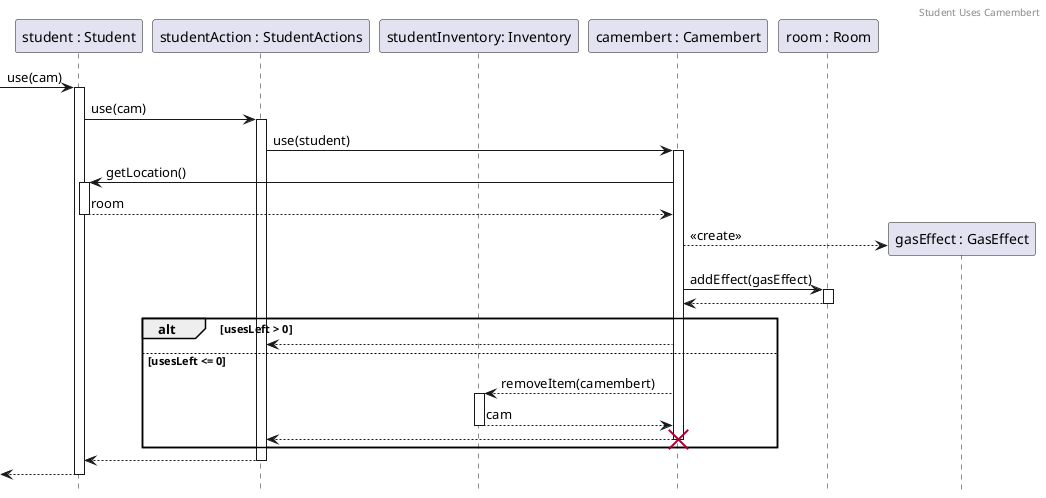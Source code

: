 @startuml StudentUsesCamembert
header Student Uses Camembert
hide footbox

participant student as "student : Student"
participant actions as "studentAction : StudentActions"
participant inventory as "studentInventory: Inventory"
participant cam as "camembert : Camembert"
participant room as "room : Room"

-> student ++ : use(cam)
student -> actions ++ : use(cam)
actions -> cam ++ : use(student)

cam -> student ++ : getLocation()
return room

create gas as "gasEffect : GasEffect"
cam --> gas: <<create>>

cam ->room++: addEffect(gasEffect)
return

alt usesLeft > 0
    cam --> actions
else usesLeft <= 0
    cam --> inventory++: removeItem(camembert)
    return cam
    return
    destroy cam
end

return
return

@enduml